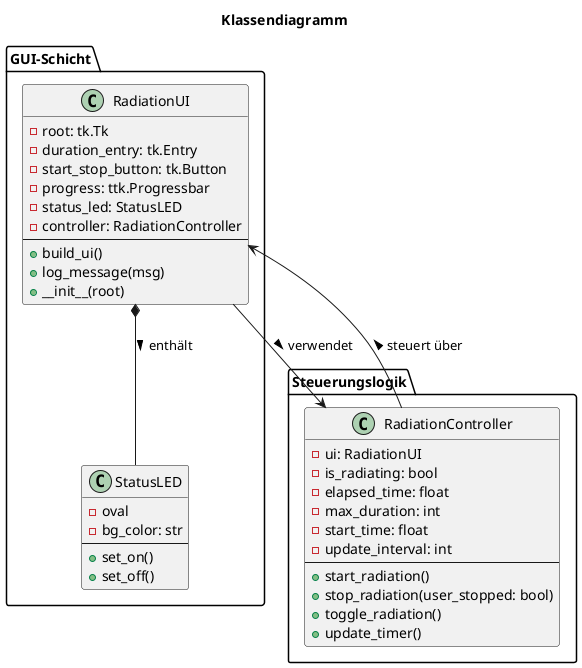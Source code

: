 @startuml
title Klassendiagramm

package "GUI-Schicht" {
    class RadiationUI {
        - root: tk.Tk
        - duration_entry: tk.Entry
        - start_stop_button: tk.Button
        - progress: ttk.Progressbar
        - status_led: StatusLED
        - controller: RadiationController
        --
        + build_ui()
        + log_message(msg)
        + __init__(root)
    }

    class StatusLED {
        - oval
        - bg_color: str
        --
        + set_on()
        + set_off()
    }
}

package "Steuerungslogik" {
    class RadiationController {
        - ui: RadiationUI
        - is_radiating: bool
        - elapsed_time: float
        - max_duration: int
        - start_time: float
        - update_interval: int
        --
        + start_radiation()
        + stop_radiation(user_stopped: bool)
        + toggle_radiation()
        + update_timer()
    }
}

RadiationUI --> RadiationController : verwendet >
RadiationUI *-- StatusLED : enthält >
RadiationController --> RadiationUI : steuert über >

@enduml